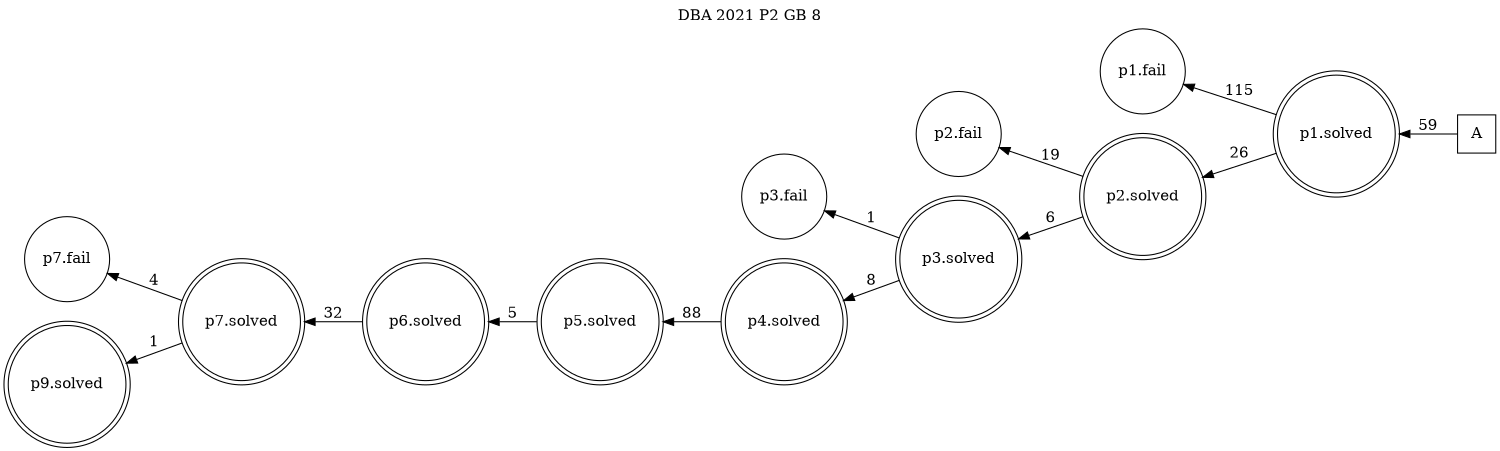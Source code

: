 digraph DBA_2021_P2_GB_8 {
labelloc="tl"
label= " DBA 2021 P2 GB 8 "
rankdir="RL";
graph [ size=" 10 , 10 !"]

"A" [shape="square" label="A"]
"p1.solved" [shape="doublecircle" label="p1.solved"]
"p1.fail" [shape="circle" label="p1.fail"]
"p2.solved" [shape="doublecircle" label="p2.solved"]
"p2.fail" [shape="circle" label="p2.fail"]
"p3.solved" [shape="doublecircle" label="p3.solved"]
"p3.fail" [shape="circle" label="p3.fail"]
"p4.solved" [shape="doublecircle" label="p4.solved"]
"p5.solved" [shape="doublecircle" label="p5.solved"]
"p6.solved" [shape="doublecircle" label="p6.solved"]
"p7.solved" [shape="doublecircle" label="p7.solved"]
"p7.fail" [shape="circle" label="p7.fail"]
"p9.solved" [shape="doublecircle" label="p9.solved"]
"A" -> "p1.solved" [ label=59]
"p1.solved" -> "p1.fail" [ label=115]
"p1.solved" -> "p2.solved" [ label=26]
"p2.solved" -> "p2.fail" [ label=19]
"p2.solved" -> "p3.solved" [ label=6]
"p3.solved" -> "p3.fail" [ label=1]
"p3.solved" -> "p4.solved" [ label=8]
"p4.solved" -> "p5.solved" [ label=88]
"p5.solved" -> "p6.solved" [ label=5]
"p6.solved" -> "p7.solved" [ label=32]
"p7.solved" -> "p7.fail" [ label=4]
"p7.solved" -> "p9.solved" [ label=1]
}
